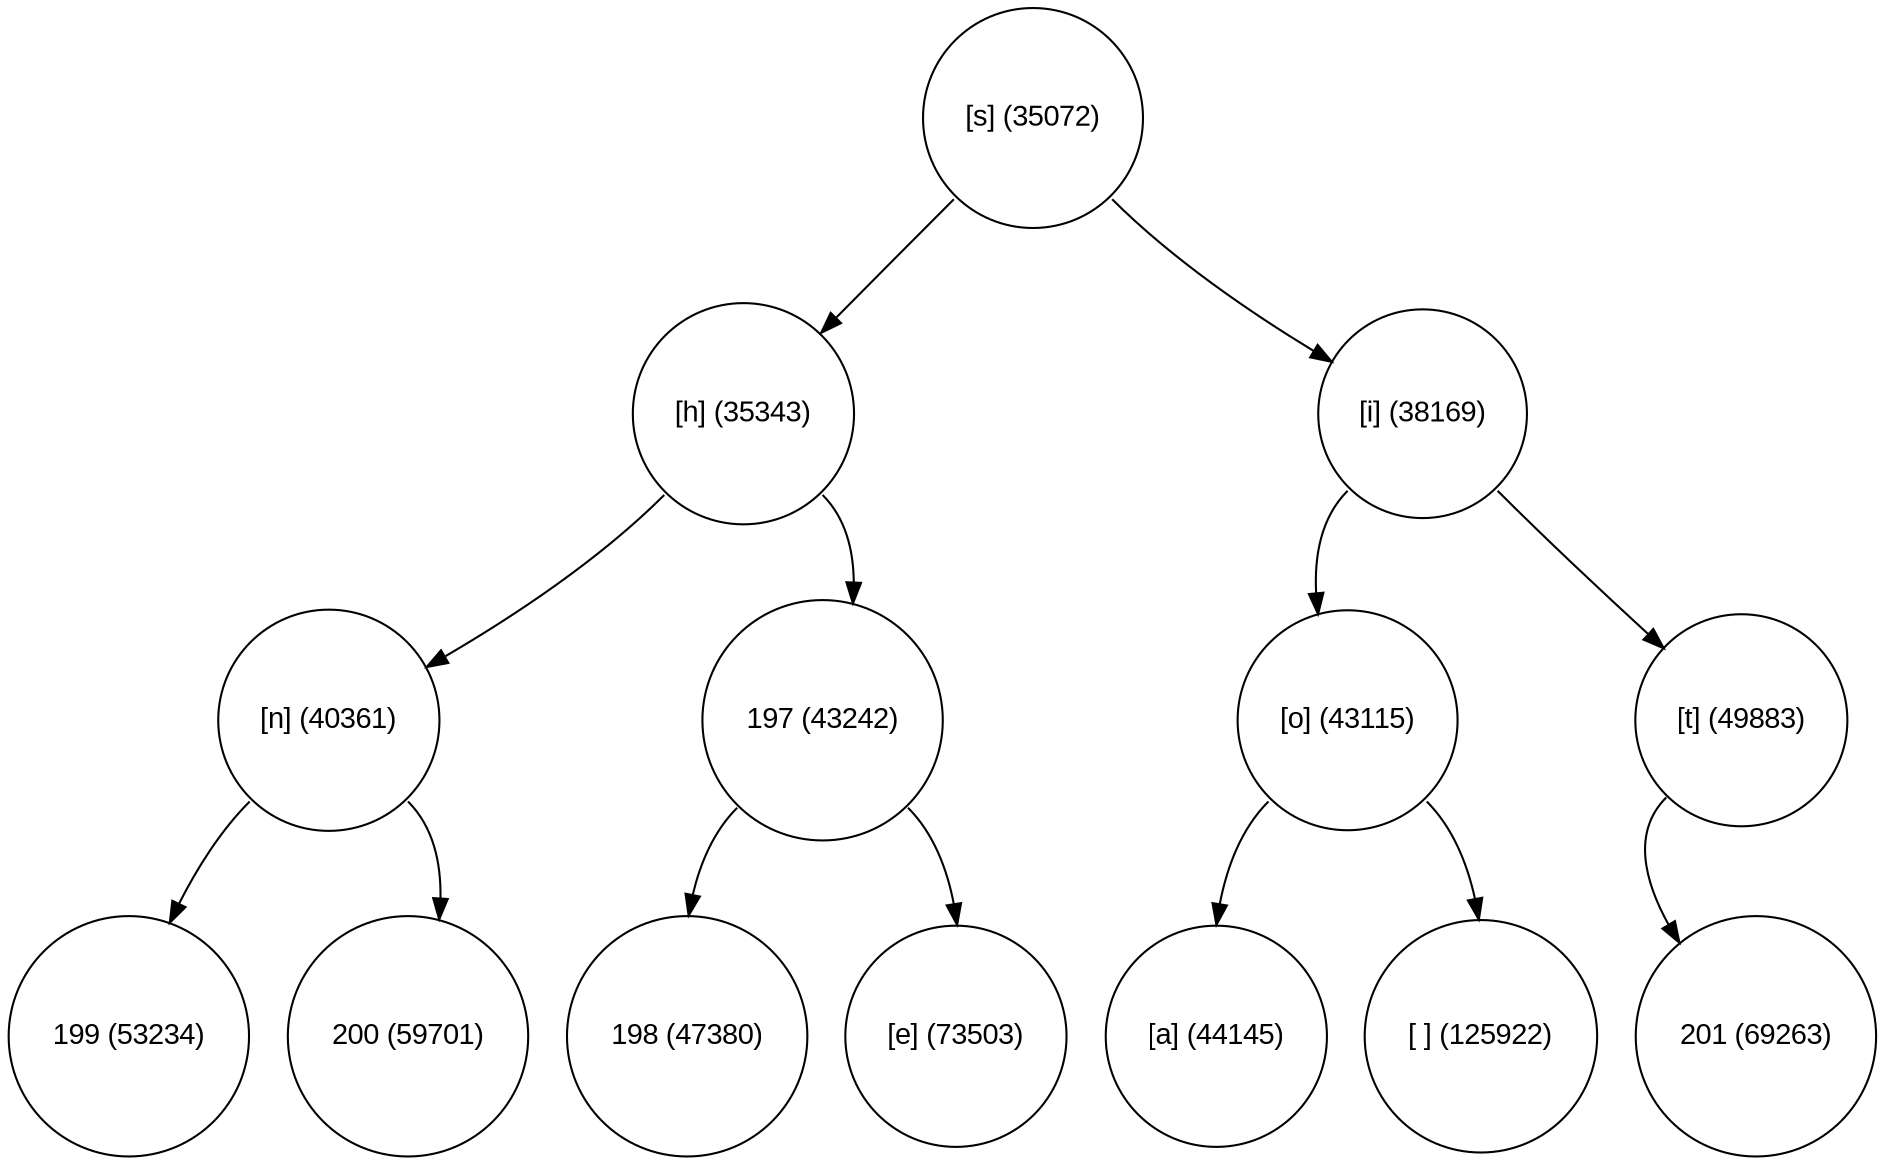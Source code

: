 digraph move_up {
	node [fontname="Arial", shape="circle", width=0.5]; 

	0 [label = "[s] (35072)"];
	0:sw -> 1;
	1 [label = "[h] (35343)"];
	1:sw -> 3;
	3 [label = "[n] (40361)"];
	3:sw -> 7;
	7 [label = "199 (53234)"];
	3:se -> 8;
	8 [label = "200 (59701)"];
	1:se -> 4;
	4 [label = "197 (43242)"];
	4:sw -> 9;
	9 [label = "198 (47380)"];
	4:se -> 10;
	10 [label = "[e] (73503)"];
	0:se -> 2;
	2 [label = "[i] (38169)"];
	2:sw -> 5;
	5 [label = "[o] (43115)"];
	5:sw -> 11;
	11 [label = "[a] (44145)"];
	5:se -> 12;
	12 [label = "[ ] (125922)"];
	2:se -> 6;
	6 [label = "[t] (49883)"];
	6:sw -> 13;
	13 [label = "201 (69263)"];
}
